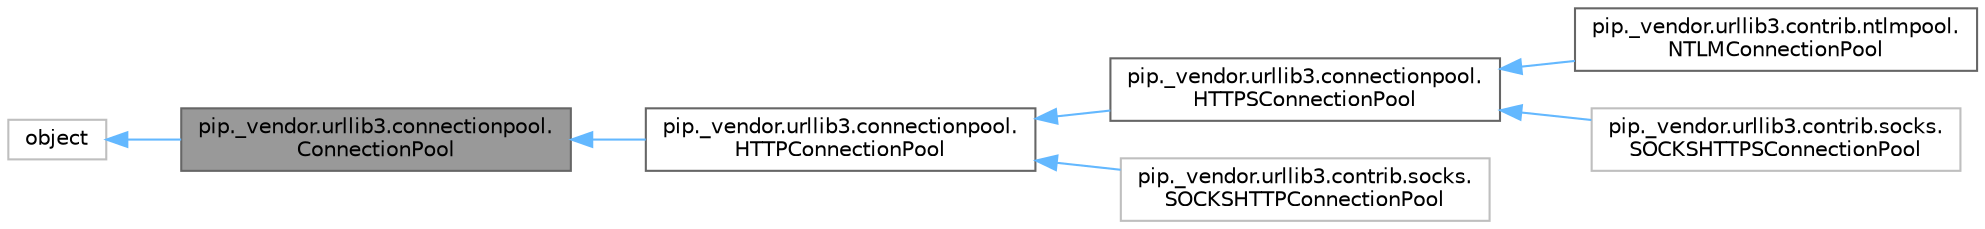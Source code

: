 digraph "pip._vendor.urllib3.connectionpool.ConnectionPool"
{
 // LATEX_PDF_SIZE
  bgcolor="transparent";
  edge [fontname=Helvetica,fontsize=10,labelfontname=Helvetica,labelfontsize=10];
  node [fontname=Helvetica,fontsize=10,shape=box,height=0.2,width=0.4];
  rankdir="LR";
  Node1 [id="Node000001",label="pip._vendor.urllib3.connectionpool.\lConnectionPool",height=0.2,width=0.4,color="gray40", fillcolor="grey60", style="filled", fontcolor="black",tooltip=" "];
  Node2 -> Node1 [id="edge7_Node000001_Node000002",dir="back",color="steelblue1",style="solid",tooltip=" "];
  Node2 [id="Node000002",label="object",height=0.2,width=0.4,color="grey75", fillcolor="white", style="filled",tooltip=" "];
  Node1 -> Node3 [id="edge8_Node000001_Node000003",dir="back",color="steelblue1",style="solid",tooltip=" "];
  Node3 [id="Node000003",label="pip._vendor.urllib3.connectionpool.\lHTTPConnectionPool",height=0.2,width=0.4,color="gray40", fillcolor="white", style="filled",URL="$dd/d58/classpip_1_1__vendor_1_1urllib3_1_1connectionpool_1_1HTTPConnectionPool.html",tooltip=" "];
  Node3 -> Node4 [id="edge9_Node000003_Node000004",dir="back",color="steelblue1",style="solid",tooltip=" "];
  Node4 [id="Node000004",label="pip._vendor.urllib3.connectionpool.\lHTTPSConnectionPool",height=0.2,width=0.4,color="gray40", fillcolor="white", style="filled",URL="$da/dc3/classpip_1_1__vendor_1_1urllib3_1_1connectionpool_1_1HTTPSConnectionPool.html",tooltip=" "];
  Node4 -> Node5 [id="edge10_Node000004_Node000005",dir="back",color="steelblue1",style="solid",tooltip=" "];
  Node5 [id="Node000005",label="pip._vendor.urllib3.contrib.ntlmpool.\lNTLMConnectionPool",height=0.2,width=0.4,color="gray40", fillcolor="white", style="filled",URL="$d2/d86/classpip_1_1__vendor_1_1urllib3_1_1contrib_1_1ntlmpool_1_1NTLMConnectionPool.html",tooltip=" "];
  Node4 -> Node6 [id="edge11_Node000004_Node000006",dir="back",color="steelblue1",style="solid",tooltip=" "];
  Node6 [id="Node000006",label="pip._vendor.urllib3.contrib.socks.\lSOCKSHTTPSConnectionPool",height=0.2,width=0.4,color="grey75", fillcolor="white", style="filled",URL="$db/d51/classpip_1_1__vendor_1_1urllib3_1_1contrib_1_1socks_1_1SOCKSHTTPSConnectionPool.html",tooltip=" "];
  Node3 -> Node7 [id="edge12_Node000003_Node000007",dir="back",color="steelblue1",style="solid",tooltip=" "];
  Node7 [id="Node000007",label="pip._vendor.urllib3.contrib.socks.\lSOCKSHTTPConnectionPool",height=0.2,width=0.4,color="grey75", fillcolor="white", style="filled",URL="$d2/d7b/classpip_1_1__vendor_1_1urllib3_1_1contrib_1_1socks_1_1SOCKSHTTPConnectionPool.html",tooltip=" "];
}
